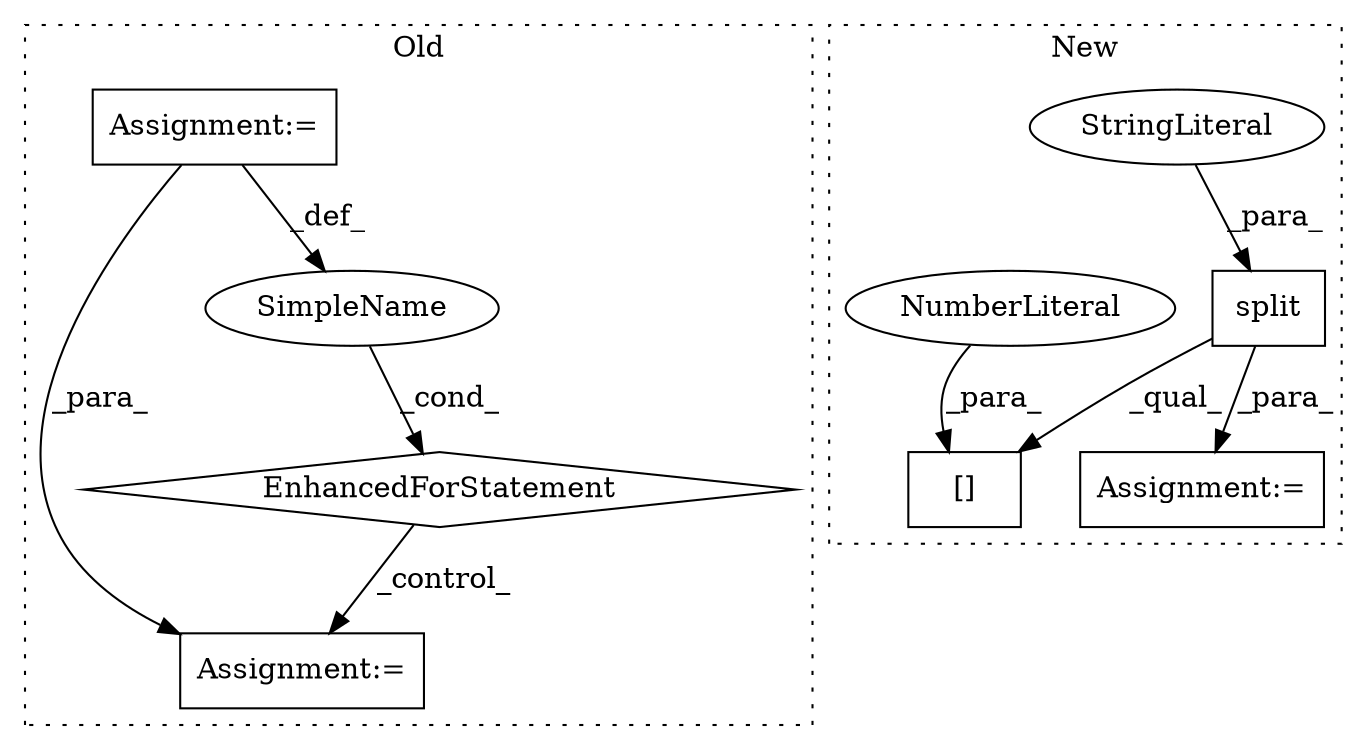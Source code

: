 digraph G {
subgraph cluster0 {
1 [label="EnhancedForStatement" a="70" s="16836,16965" l="85,2" shape="diamond"];
3 [label="Assignment:=" a="7" s="16671" l="1" shape="box"];
6 [label="Assignment:=" a="7" s="17073" l="1" shape="box"];
7 [label="SimpleName" a="42" s="16925" l="5" shape="ellipse"];
label = "Old";
style="dotted";
}
subgraph cluster1 {
2 [label="split" a="32" s="15467,15476" l="6,1" shape="box"];
4 [label="Assignment:=" a="7" s="15614,15694" l="53,2" shape="box"];
5 [label="StringLiteral" a="45" s="15473" l="3" shape="ellipse"];
8 [label="[]" a="2" s="15455,15479" l="23,1" shape="box"];
9 [label="NumberLiteral" a="34" s="15478" l="1" shape="ellipse"];
label = "New";
style="dotted";
}
1 -> 6 [label="_control_"];
2 -> 4 [label="_para_"];
2 -> 8 [label="_qual_"];
3 -> 7 [label="_def_"];
3 -> 6 [label="_para_"];
5 -> 2 [label="_para_"];
7 -> 1 [label="_cond_"];
9 -> 8 [label="_para_"];
}